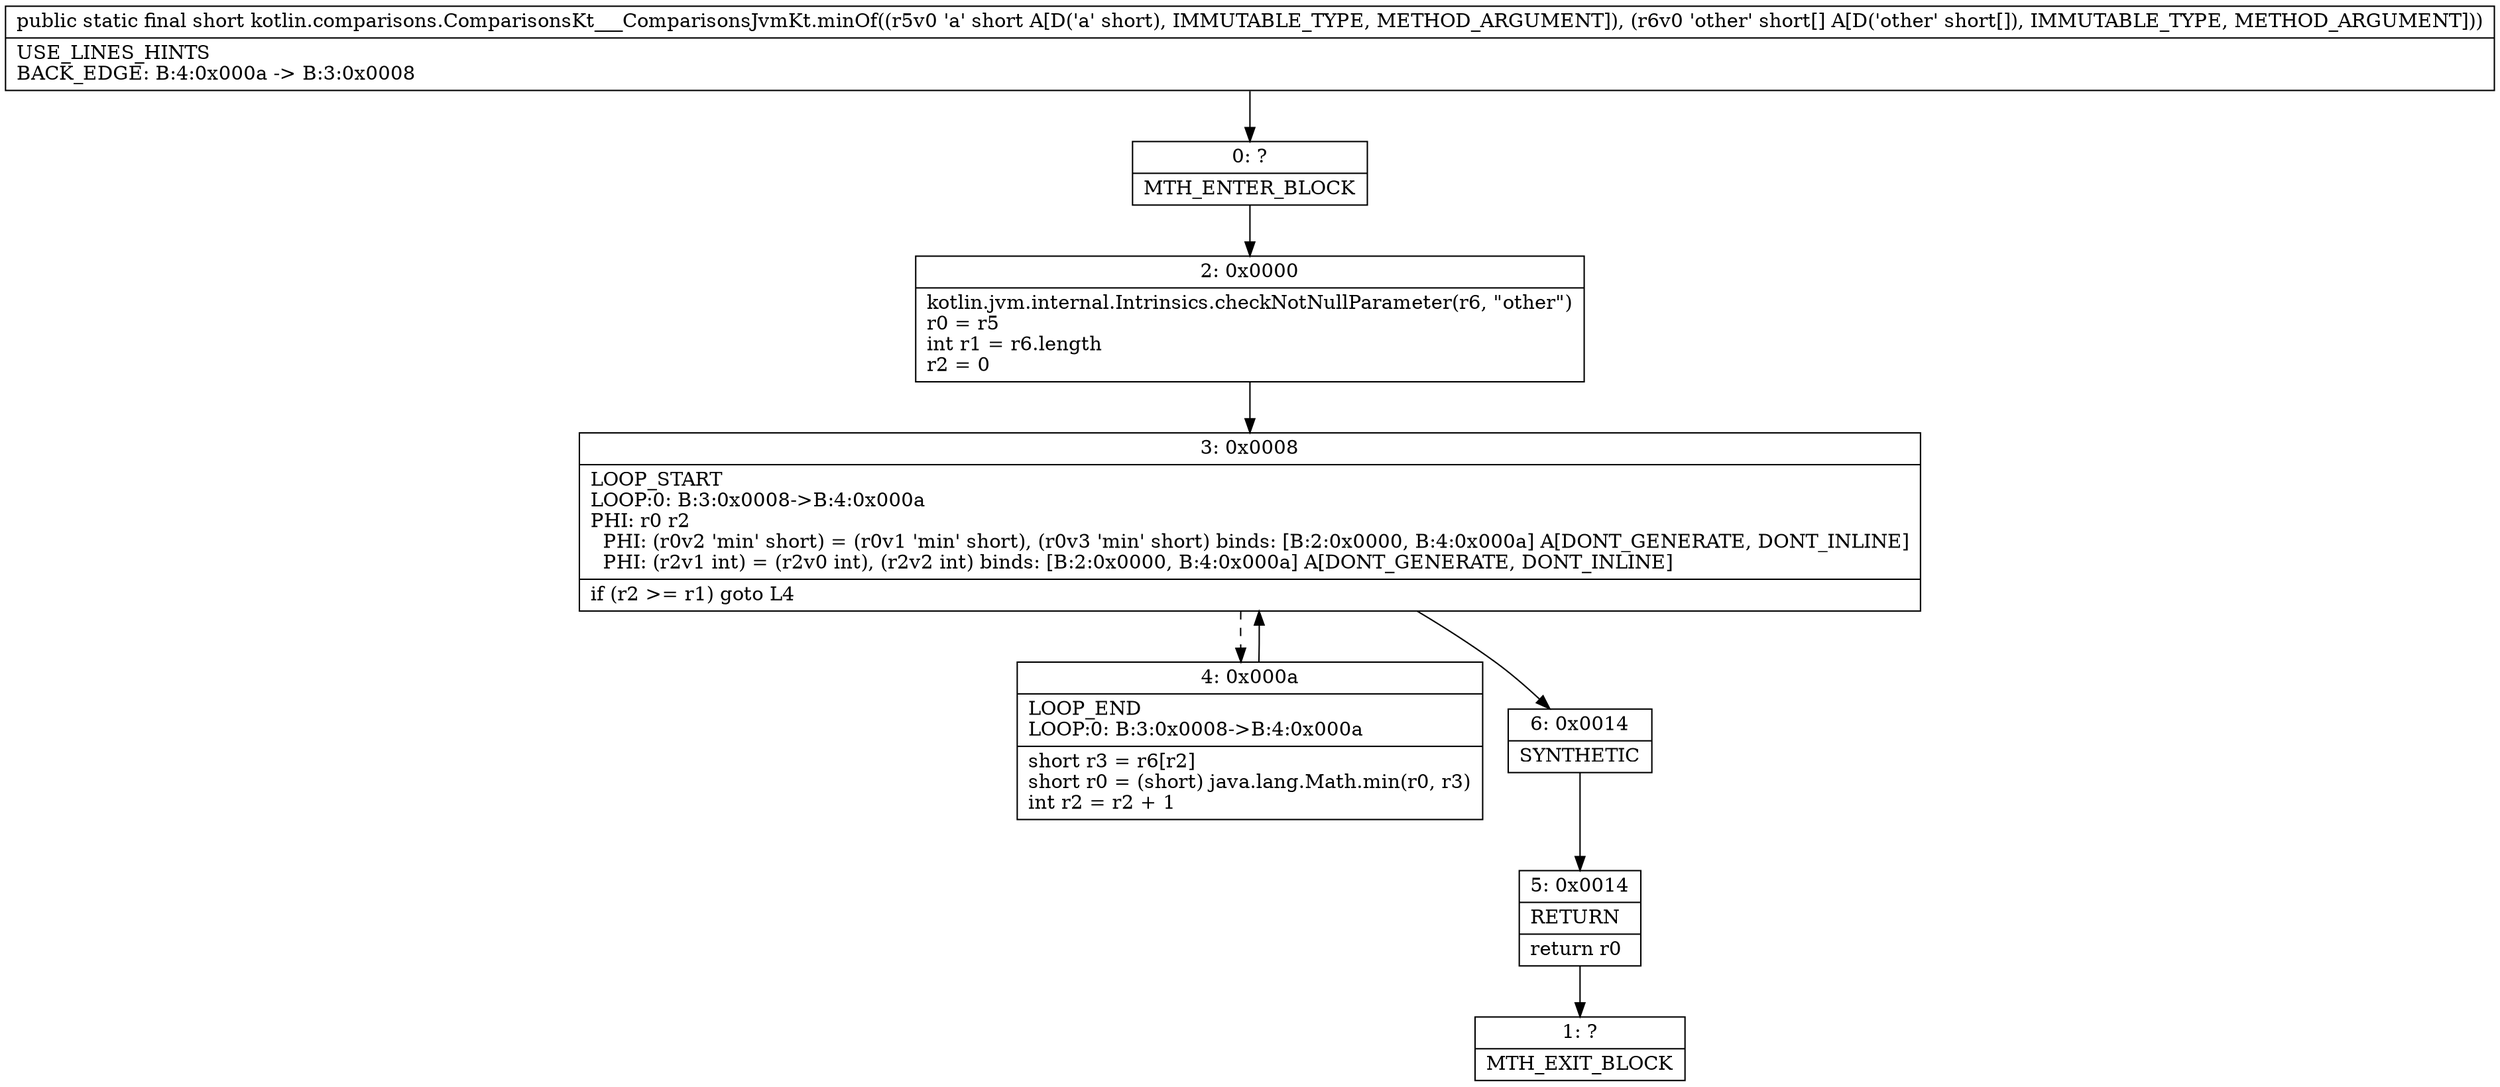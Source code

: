 digraph "CFG forkotlin.comparisons.ComparisonsKt___ComparisonsJvmKt.minOf(S[S)S" {
Node_0 [shape=record,label="{0\:\ ?|MTH_ENTER_BLOCK\l}"];
Node_2 [shape=record,label="{2\:\ 0x0000|kotlin.jvm.internal.Intrinsics.checkNotNullParameter(r6, \"other\")\lr0 = r5\lint r1 = r6.length\lr2 = 0\l}"];
Node_3 [shape=record,label="{3\:\ 0x0008|LOOP_START\lLOOP:0: B:3:0x0008\-\>B:4:0x000a\lPHI: r0 r2 \l  PHI: (r0v2 'min' short) = (r0v1 'min' short), (r0v3 'min' short) binds: [B:2:0x0000, B:4:0x000a] A[DONT_GENERATE, DONT_INLINE]\l  PHI: (r2v1 int) = (r2v0 int), (r2v2 int) binds: [B:2:0x0000, B:4:0x000a] A[DONT_GENERATE, DONT_INLINE]\l|if (r2 \>= r1) goto L4\l}"];
Node_4 [shape=record,label="{4\:\ 0x000a|LOOP_END\lLOOP:0: B:3:0x0008\-\>B:4:0x000a\l|short r3 = r6[r2]\lshort r0 = (short) java.lang.Math.min(r0, r3)\lint r2 = r2 + 1\l}"];
Node_6 [shape=record,label="{6\:\ 0x0014|SYNTHETIC\l}"];
Node_5 [shape=record,label="{5\:\ 0x0014|RETURN\l|return r0\l}"];
Node_1 [shape=record,label="{1\:\ ?|MTH_EXIT_BLOCK\l}"];
MethodNode[shape=record,label="{public static final short kotlin.comparisons.ComparisonsKt___ComparisonsJvmKt.minOf((r5v0 'a' short A[D('a' short), IMMUTABLE_TYPE, METHOD_ARGUMENT]), (r6v0 'other' short[] A[D('other' short[]), IMMUTABLE_TYPE, METHOD_ARGUMENT]))  | USE_LINES_HINTS\lBACK_EDGE: B:4:0x000a \-\> B:3:0x0008\l}"];
MethodNode -> Node_0;Node_0 -> Node_2;
Node_2 -> Node_3;
Node_3 -> Node_4[style=dashed];
Node_3 -> Node_6;
Node_4 -> Node_3;
Node_6 -> Node_5;
Node_5 -> Node_1;
}

